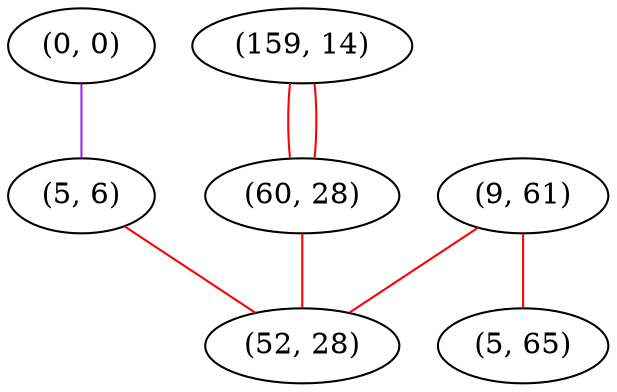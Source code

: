 graph "" {
"(0, 0)";
"(5, 6)";
"(159, 14)";
"(60, 28)";
"(9, 61)";
"(52, 28)";
"(5, 65)";
"(0, 0)" -- "(5, 6)"  [color=purple, key=0, weight=4];
"(5, 6)" -- "(52, 28)"  [color=red, key=0, weight=1];
"(159, 14)" -- "(60, 28)"  [color=red, key=0, weight=1];
"(159, 14)" -- "(60, 28)"  [color=red, key=1, weight=1];
"(60, 28)" -- "(52, 28)"  [color=red, key=0, weight=1];
"(9, 61)" -- "(5, 65)"  [color=red, key=0, weight=1];
"(9, 61)" -- "(52, 28)"  [color=red, key=0, weight=1];
}
